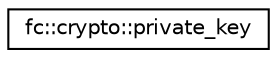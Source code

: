 digraph "Graphical Class Hierarchy"
{
  edge [fontname="Helvetica",fontsize="10",labelfontname="Helvetica",labelfontsize="10"];
  node [fontname="Helvetica",fontsize="10",shape=record];
  rankdir="LR";
  Node0 [label="fc::crypto::private_key",height=0.2,width=0.4,color="black", fillcolor="white", style="filled",URL="$classfc_1_1crypto_1_1private__key.html"];
}
